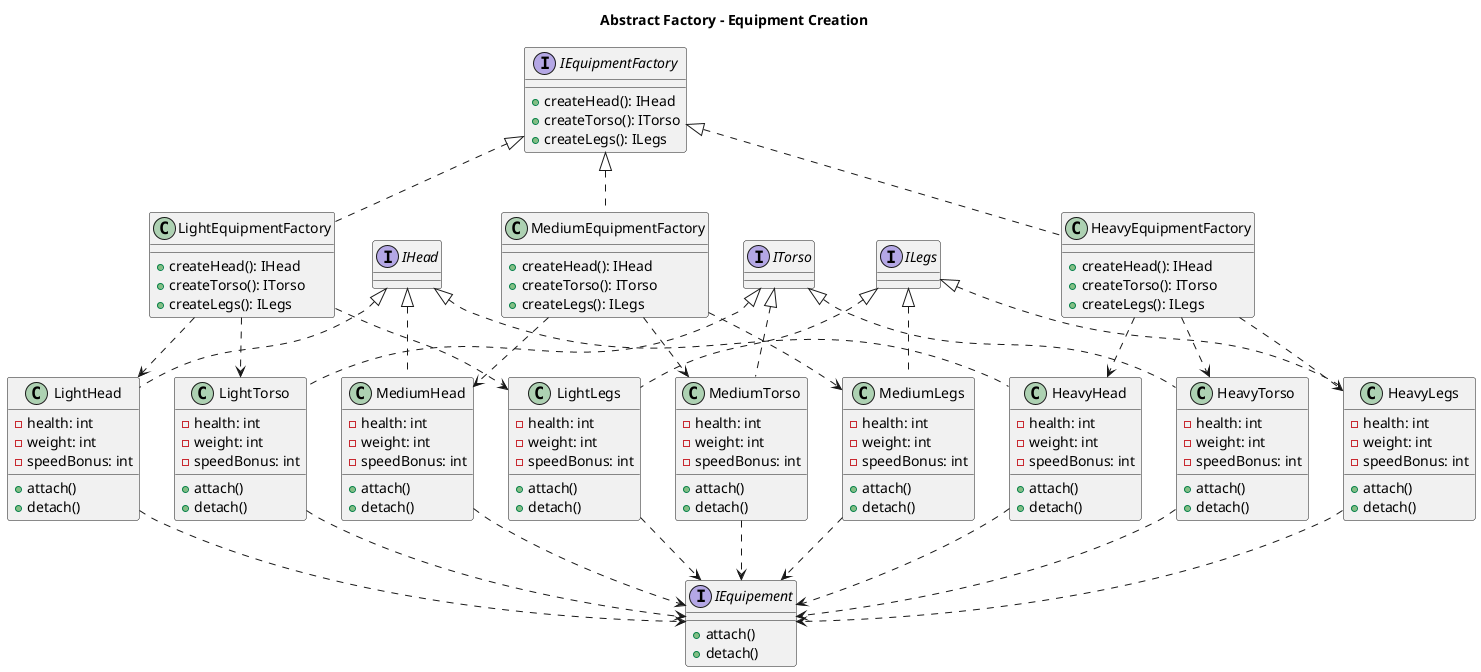@startuml 
title Abstract Factory - Equipment Creation

interface IEquipmentFactory {
  +createHead(): IHead
  +createTorso(): ITorso
  +createLegs(): ILegs
}

interface IHead {
}

interface ITorso {
}

interface ILegs {
}

class LightHead {
  -health: int
  -weight: int
  -speedBonus: int
  +attach()
  +detach()
}

class LightTorso {
  -health: int
  -weight: int
  -speedBonus: int
  +attach()
  +detach()
}

class LightLegs {
  -health: int
  -weight: int
  -speedBonus: int
  +attach()
  +detach()
}

class MediumHead {
  -health: int
  -weight: int
  -speedBonus: int
  +attach()
  +detach()
}

class MediumTorso {
  -health: int
  -weight: int
  -speedBonus: int
  +attach()
  +detach()
}

class MediumLegs {
  -health: int
  -weight: int
  -speedBonus: int
  +attach()
  +detach()
}

class HeavyHead {
  -health: int
  -weight: int
  -speedBonus: int
  +attach()
  +detach()
}

class HeavyTorso {
  -health: int
  -weight: int
  -speedBonus: int
  +attach()
  +detach()
}

class HeavyLegs {
  -health: int
  -weight: int
  -speedBonus: int
  +attach()
  +detach()
}

class LightEquipmentFactory {
  +createHead(): IHead
  +createTorso(): ITorso
  +createLegs(): ILegs
}

class MediumEquipmentFactory {
  +createHead(): IHead
  +createTorso(): ITorso
  +createLegs(): ILegs
}

class HeavyEquipmentFactory {
  +createHead(): IHead
  +createTorso(): ITorso
  +createLegs(): ILegs
}

interface IEquipement {
  +attach()
  +detach()
}

LightHead ..> IEquipement
LightTorso ..> IEquipement
LightLegs ..> IEquipement

MediumHead ..> IEquipement
MediumTorso ..> IEquipement
MediumLegs ..> IEquipement

HeavyHead ..> IEquipement
HeavyTorso ..> IEquipement
HeavyLegs ..> IEquipement

IHead  <|.. LightHead
ILegs  <|.. LightLegs
ITorso <|.. LightTorso

IHead  <|.. MediumHead
ITorso <|.. MediumTorso
ILegs  <|.. MediumLegs

ILegs  <|.. HeavyLegs
IHead  <|.. HeavyHead
ITorso <|.. HeavyTorso

IEquipmentFactory <|.. LightEquipmentFactory
IEquipmentFactory <|.. MediumEquipmentFactory
IEquipmentFactory <|.. HeavyEquipmentFactory

LightEquipmentFactory ..> LightHead 
LightEquipmentFactory ..> LightTorso 
LightEquipmentFactory ..> LightLegs 

MediumEquipmentFactory ..> MediumHead  
MediumEquipmentFactory ..> MediumTorso  
MediumEquipmentFactory ..> MediumLegs  

HeavyEquipmentFactory ..> HeavyHead 
HeavyEquipmentFactory ..> HeavyTorso  
HeavyEquipmentFactory ..> HeavyLegs 

@enduml
